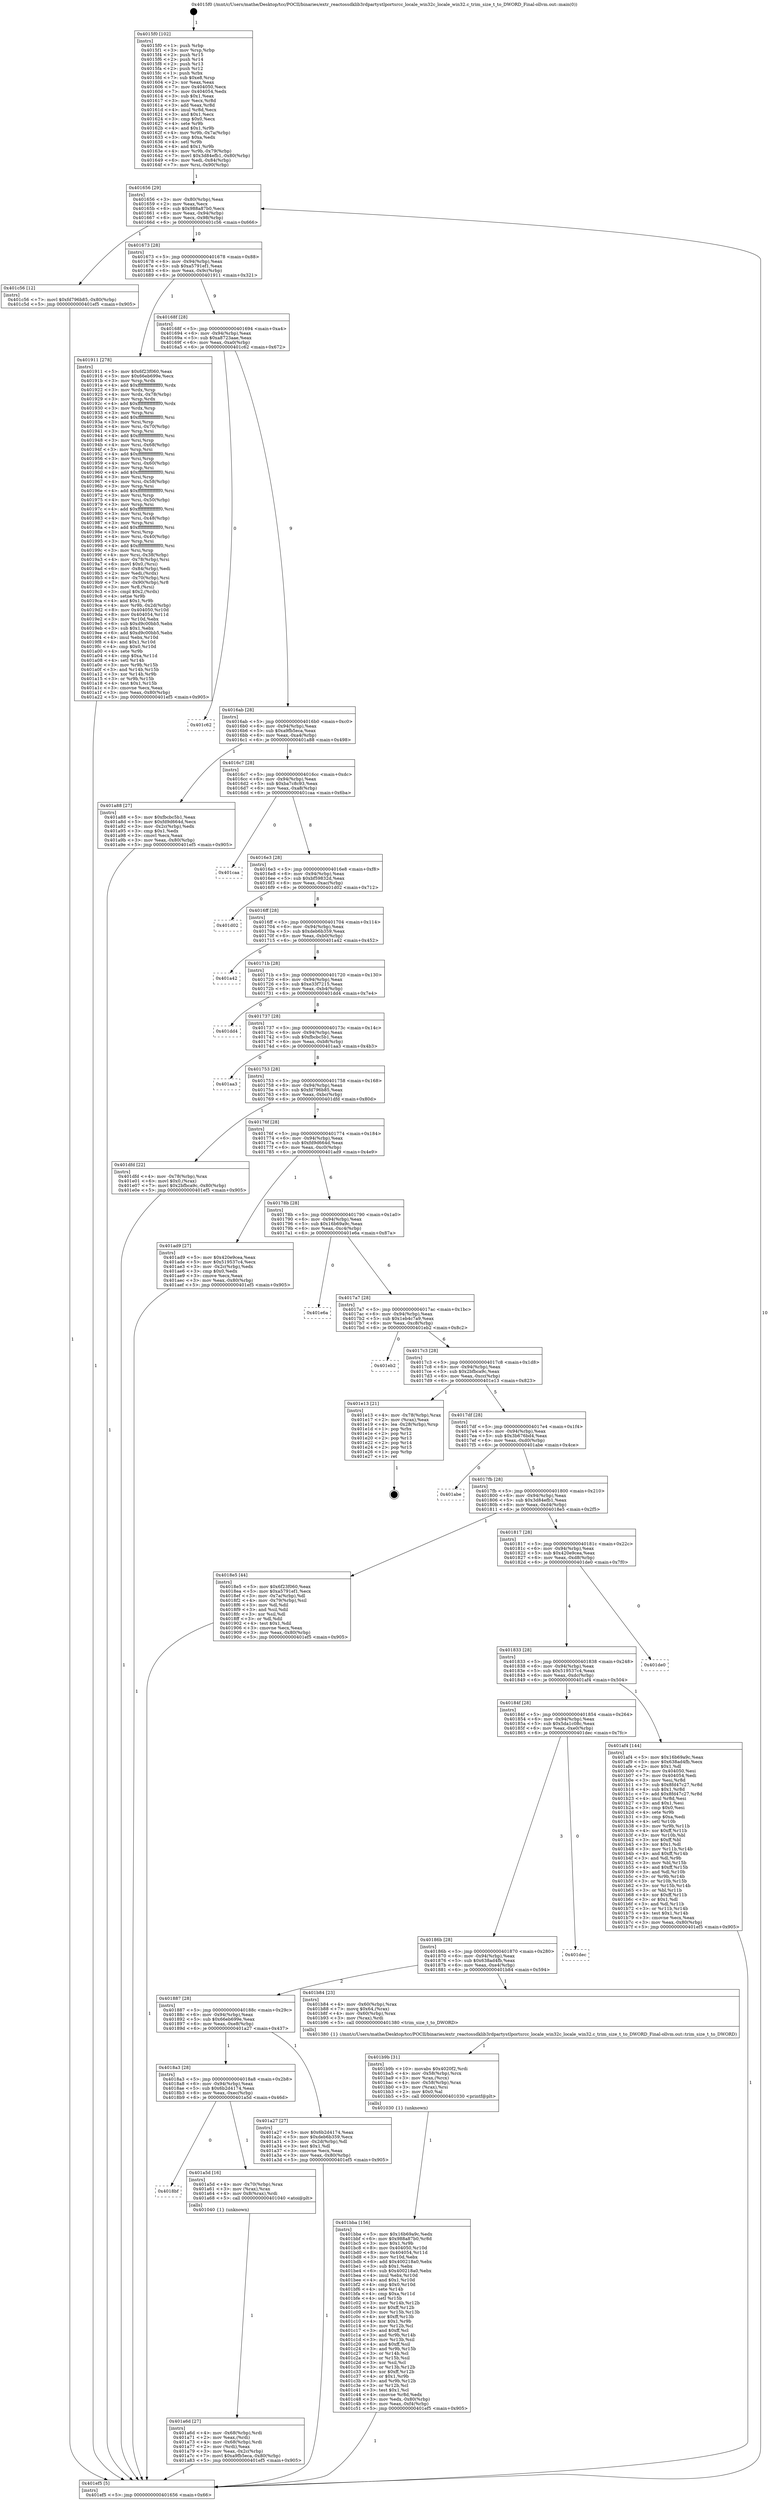 digraph "0x4015f0" {
  label = "0x4015f0 (/mnt/c/Users/mathe/Desktop/tcc/POCII/binaries/extr_reactossdklib3rdpartystlportsrcc_locale_win32c_locale_win32.c_trim_size_t_to_DWORD_Final-ollvm.out::main(0))"
  labelloc = "t"
  node[shape=record]

  Entry [label="",width=0.3,height=0.3,shape=circle,fillcolor=black,style=filled]
  "0x401656" [label="{
     0x401656 [29]\l
     | [instrs]\l
     &nbsp;&nbsp;0x401656 \<+3\>: mov -0x80(%rbp),%eax\l
     &nbsp;&nbsp;0x401659 \<+2\>: mov %eax,%ecx\l
     &nbsp;&nbsp;0x40165b \<+6\>: sub $0x988a87b0,%ecx\l
     &nbsp;&nbsp;0x401661 \<+6\>: mov %eax,-0x94(%rbp)\l
     &nbsp;&nbsp;0x401667 \<+6\>: mov %ecx,-0x98(%rbp)\l
     &nbsp;&nbsp;0x40166d \<+6\>: je 0000000000401c56 \<main+0x666\>\l
  }"]
  "0x401c56" [label="{
     0x401c56 [12]\l
     | [instrs]\l
     &nbsp;&nbsp;0x401c56 \<+7\>: movl $0xfd796b85,-0x80(%rbp)\l
     &nbsp;&nbsp;0x401c5d \<+5\>: jmp 0000000000401ef5 \<main+0x905\>\l
  }"]
  "0x401673" [label="{
     0x401673 [28]\l
     | [instrs]\l
     &nbsp;&nbsp;0x401673 \<+5\>: jmp 0000000000401678 \<main+0x88\>\l
     &nbsp;&nbsp;0x401678 \<+6\>: mov -0x94(%rbp),%eax\l
     &nbsp;&nbsp;0x40167e \<+5\>: sub $0xa5791ef1,%eax\l
     &nbsp;&nbsp;0x401683 \<+6\>: mov %eax,-0x9c(%rbp)\l
     &nbsp;&nbsp;0x401689 \<+6\>: je 0000000000401911 \<main+0x321\>\l
  }"]
  Exit [label="",width=0.3,height=0.3,shape=circle,fillcolor=black,style=filled,peripheries=2]
  "0x401911" [label="{
     0x401911 [278]\l
     | [instrs]\l
     &nbsp;&nbsp;0x401911 \<+5\>: mov $0x6f23f060,%eax\l
     &nbsp;&nbsp;0x401916 \<+5\>: mov $0x66eb699e,%ecx\l
     &nbsp;&nbsp;0x40191b \<+3\>: mov %rsp,%rdx\l
     &nbsp;&nbsp;0x40191e \<+4\>: add $0xfffffffffffffff0,%rdx\l
     &nbsp;&nbsp;0x401922 \<+3\>: mov %rdx,%rsp\l
     &nbsp;&nbsp;0x401925 \<+4\>: mov %rdx,-0x78(%rbp)\l
     &nbsp;&nbsp;0x401929 \<+3\>: mov %rsp,%rdx\l
     &nbsp;&nbsp;0x40192c \<+4\>: add $0xfffffffffffffff0,%rdx\l
     &nbsp;&nbsp;0x401930 \<+3\>: mov %rdx,%rsp\l
     &nbsp;&nbsp;0x401933 \<+3\>: mov %rsp,%rsi\l
     &nbsp;&nbsp;0x401936 \<+4\>: add $0xfffffffffffffff0,%rsi\l
     &nbsp;&nbsp;0x40193a \<+3\>: mov %rsi,%rsp\l
     &nbsp;&nbsp;0x40193d \<+4\>: mov %rsi,-0x70(%rbp)\l
     &nbsp;&nbsp;0x401941 \<+3\>: mov %rsp,%rsi\l
     &nbsp;&nbsp;0x401944 \<+4\>: add $0xfffffffffffffff0,%rsi\l
     &nbsp;&nbsp;0x401948 \<+3\>: mov %rsi,%rsp\l
     &nbsp;&nbsp;0x40194b \<+4\>: mov %rsi,-0x68(%rbp)\l
     &nbsp;&nbsp;0x40194f \<+3\>: mov %rsp,%rsi\l
     &nbsp;&nbsp;0x401952 \<+4\>: add $0xfffffffffffffff0,%rsi\l
     &nbsp;&nbsp;0x401956 \<+3\>: mov %rsi,%rsp\l
     &nbsp;&nbsp;0x401959 \<+4\>: mov %rsi,-0x60(%rbp)\l
     &nbsp;&nbsp;0x40195d \<+3\>: mov %rsp,%rsi\l
     &nbsp;&nbsp;0x401960 \<+4\>: add $0xfffffffffffffff0,%rsi\l
     &nbsp;&nbsp;0x401964 \<+3\>: mov %rsi,%rsp\l
     &nbsp;&nbsp;0x401967 \<+4\>: mov %rsi,-0x58(%rbp)\l
     &nbsp;&nbsp;0x40196b \<+3\>: mov %rsp,%rsi\l
     &nbsp;&nbsp;0x40196e \<+4\>: add $0xfffffffffffffff0,%rsi\l
     &nbsp;&nbsp;0x401972 \<+3\>: mov %rsi,%rsp\l
     &nbsp;&nbsp;0x401975 \<+4\>: mov %rsi,-0x50(%rbp)\l
     &nbsp;&nbsp;0x401979 \<+3\>: mov %rsp,%rsi\l
     &nbsp;&nbsp;0x40197c \<+4\>: add $0xfffffffffffffff0,%rsi\l
     &nbsp;&nbsp;0x401980 \<+3\>: mov %rsi,%rsp\l
     &nbsp;&nbsp;0x401983 \<+4\>: mov %rsi,-0x48(%rbp)\l
     &nbsp;&nbsp;0x401987 \<+3\>: mov %rsp,%rsi\l
     &nbsp;&nbsp;0x40198a \<+4\>: add $0xfffffffffffffff0,%rsi\l
     &nbsp;&nbsp;0x40198e \<+3\>: mov %rsi,%rsp\l
     &nbsp;&nbsp;0x401991 \<+4\>: mov %rsi,-0x40(%rbp)\l
     &nbsp;&nbsp;0x401995 \<+3\>: mov %rsp,%rsi\l
     &nbsp;&nbsp;0x401998 \<+4\>: add $0xfffffffffffffff0,%rsi\l
     &nbsp;&nbsp;0x40199c \<+3\>: mov %rsi,%rsp\l
     &nbsp;&nbsp;0x40199f \<+4\>: mov %rsi,-0x38(%rbp)\l
     &nbsp;&nbsp;0x4019a3 \<+4\>: mov -0x78(%rbp),%rsi\l
     &nbsp;&nbsp;0x4019a7 \<+6\>: movl $0x0,(%rsi)\l
     &nbsp;&nbsp;0x4019ad \<+6\>: mov -0x84(%rbp),%edi\l
     &nbsp;&nbsp;0x4019b3 \<+2\>: mov %edi,(%rdx)\l
     &nbsp;&nbsp;0x4019b5 \<+4\>: mov -0x70(%rbp),%rsi\l
     &nbsp;&nbsp;0x4019b9 \<+7\>: mov -0x90(%rbp),%r8\l
     &nbsp;&nbsp;0x4019c0 \<+3\>: mov %r8,(%rsi)\l
     &nbsp;&nbsp;0x4019c3 \<+3\>: cmpl $0x2,(%rdx)\l
     &nbsp;&nbsp;0x4019c6 \<+4\>: setne %r9b\l
     &nbsp;&nbsp;0x4019ca \<+4\>: and $0x1,%r9b\l
     &nbsp;&nbsp;0x4019ce \<+4\>: mov %r9b,-0x2d(%rbp)\l
     &nbsp;&nbsp;0x4019d2 \<+8\>: mov 0x404050,%r10d\l
     &nbsp;&nbsp;0x4019da \<+8\>: mov 0x404054,%r11d\l
     &nbsp;&nbsp;0x4019e2 \<+3\>: mov %r10d,%ebx\l
     &nbsp;&nbsp;0x4019e5 \<+6\>: sub $0xd9c00bb5,%ebx\l
     &nbsp;&nbsp;0x4019eb \<+3\>: sub $0x1,%ebx\l
     &nbsp;&nbsp;0x4019ee \<+6\>: add $0xd9c00bb5,%ebx\l
     &nbsp;&nbsp;0x4019f4 \<+4\>: imul %ebx,%r10d\l
     &nbsp;&nbsp;0x4019f8 \<+4\>: and $0x1,%r10d\l
     &nbsp;&nbsp;0x4019fc \<+4\>: cmp $0x0,%r10d\l
     &nbsp;&nbsp;0x401a00 \<+4\>: sete %r9b\l
     &nbsp;&nbsp;0x401a04 \<+4\>: cmp $0xa,%r11d\l
     &nbsp;&nbsp;0x401a08 \<+4\>: setl %r14b\l
     &nbsp;&nbsp;0x401a0c \<+3\>: mov %r9b,%r15b\l
     &nbsp;&nbsp;0x401a0f \<+3\>: and %r14b,%r15b\l
     &nbsp;&nbsp;0x401a12 \<+3\>: xor %r14b,%r9b\l
     &nbsp;&nbsp;0x401a15 \<+3\>: or %r9b,%r15b\l
     &nbsp;&nbsp;0x401a18 \<+4\>: test $0x1,%r15b\l
     &nbsp;&nbsp;0x401a1c \<+3\>: cmovne %ecx,%eax\l
     &nbsp;&nbsp;0x401a1f \<+3\>: mov %eax,-0x80(%rbp)\l
     &nbsp;&nbsp;0x401a22 \<+5\>: jmp 0000000000401ef5 \<main+0x905\>\l
  }"]
  "0x40168f" [label="{
     0x40168f [28]\l
     | [instrs]\l
     &nbsp;&nbsp;0x40168f \<+5\>: jmp 0000000000401694 \<main+0xa4\>\l
     &nbsp;&nbsp;0x401694 \<+6\>: mov -0x94(%rbp),%eax\l
     &nbsp;&nbsp;0x40169a \<+5\>: sub $0xa8723aae,%eax\l
     &nbsp;&nbsp;0x40169f \<+6\>: mov %eax,-0xa0(%rbp)\l
     &nbsp;&nbsp;0x4016a5 \<+6\>: je 0000000000401c62 \<main+0x672\>\l
  }"]
  "0x401bba" [label="{
     0x401bba [156]\l
     | [instrs]\l
     &nbsp;&nbsp;0x401bba \<+5\>: mov $0x16b69a9c,%edx\l
     &nbsp;&nbsp;0x401bbf \<+6\>: mov $0x988a87b0,%r8d\l
     &nbsp;&nbsp;0x401bc5 \<+3\>: mov $0x1,%r9b\l
     &nbsp;&nbsp;0x401bc8 \<+8\>: mov 0x404050,%r10d\l
     &nbsp;&nbsp;0x401bd0 \<+8\>: mov 0x404054,%r11d\l
     &nbsp;&nbsp;0x401bd8 \<+3\>: mov %r10d,%ebx\l
     &nbsp;&nbsp;0x401bdb \<+6\>: add $0x400218a0,%ebx\l
     &nbsp;&nbsp;0x401be1 \<+3\>: sub $0x1,%ebx\l
     &nbsp;&nbsp;0x401be4 \<+6\>: sub $0x400218a0,%ebx\l
     &nbsp;&nbsp;0x401bea \<+4\>: imul %ebx,%r10d\l
     &nbsp;&nbsp;0x401bee \<+4\>: and $0x1,%r10d\l
     &nbsp;&nbsp;0x401bf2 \<+4\>: cmp $0x0,%r10d\l
     &nbsp;&nbsp;0x401bf6 \<+4\>: sete %r14b\l
     &nbsp;&nbsp;0x401bfa \<+4\>: cmp $0xa,%r11d\l
     &nbsp;&nbsp;0x401bfe \<+4\>: setl %r15b\l
     &nbsp;&nbsp;0x401c02 \<+3\>: mov %r14b,%r12b\l
     &nbsp;&nbsp;0x401c05 \<+4\>: xor $0xff,%r12b\l
     &nbsp;&nbsp;0x401c09 \<+3\>: mov %r15b,%r13b\l
     &nbsp;&nbsp;0x401c0c \<+4\>: xor $0xff,%r13b\l
     &nbsp;&nbsp;0x401c10 \<+4\>: xor $0x1,%r9b\l
     &nbsp;&nbsp;0x401c14 \<+3\>: mov %r12b,%cl\l
     &nbsp;&nbsp;0x401c17 \<+3\>: and $0xff,%cl\l
     &nbsp;&nbsp;0x401c1a \<+3\>: and %r9b,%r14b\l
     &nbsp;&nbsp;0x401c1d \<+3\>: mov %r13b,%sil\l
     &nbsp;&nbsp;0x401c20 \<+4\>: and $0xff,%sil\l
     &nbsp;&nbsp;0x401c24 \<+3\>: and %r9b,%r15b\l
     &nbsp;&nbsp;0x401c27 \<+3\>: or %r14b,%cl\l
     &nbsp;&nbsp;0x401c2a \<+3\>: or %r15b,%sil\l
     &nbsp;&nbsp;0x401c2d \<+3\>: xor %sil,%cl\l
     &nbsp;&nbsp;0x401c30 \<+3\>: or %r13b,%r12b\l
     &nbsp;&nbsp;0x401c33 \<+4\>: xor $0xff,%r12b\l
     &nbsp;&nbsp;0x401c37 \<+4\>: or $0x1,%r9b\l
     &nbsp;&nbsp;0x401c3b \<+3\>: and %r9b,%r12b\l
     &nbsp;&nbsp;0x401c3e \<+3\>: or %r12b,%cl\l
     &nbsp;&nbsp;0x401c41 \<+3\>: test $0x1,%cl\l
     &nbsp;&nbsp;0x401c44 \<+4\>: cmovne %r8d,%edx\l
     &nbsp;&nbsp;0x401c48 \<+3\>: mov %edx,-0x80(%rbp)\l
     &nbsp;&nbsp;0x401c4b \<+6\>: mov %eax,-0xf4(%rbp)\l
     &nbsp;&nbsp;0x401c51 \<+5\>: jmp 0000000000401ef5 \<main+0x905\>\l
  }"]
  "0x401c62" [label="{
     0x401c62\l
  }", style=dashed]
  "0x4016ab" [label="{
     0x4016ab [28]\l
     | [instrs]\l
     &nbsp;&nbsp;0x4016ab \<+5\>: jmp 00000000004016b0 \<main+0xc0\>\l
     &nbsp;&nbsp;0x4016b0 \<+6\>: mov -0x94(%rbp),%eax\l
     &nbsp;&nbsp;0x4016b6 \<+5\>: sub $0xa9fb5eca,%eax\l
     &nbsp;&nbsp;0x4016bb \<+6\>: mov %eax,-0xa4(%rbp)\l
     &nbsp;&nbsp;0x4016c1 \<+6\>: je 0000000000401a88 \<main+0x498\>\l
  }"]
  "0x401b9b" [label="{
     0x401b9b [31]\l
     | [instrs]\l
     &nbsp;&nbsp;0x401b9b \<+10\>: movabs $0x4020f2,%rdi\l
     &nbsp;&nbsp;0x401ba5 \<+4\>: mov -0x58(%rbp),%rcx\l
     &nbsp;&nbsp;0x401ba9 \<+3\>: mov %rax,(%rcx)\l
     &nbsp;&nbsp;0x401bac \<+4\>: mov -0x58(%rbp),%rax\l
     &nbsp;&nbsp;0x401bb0 \<+3\>: mov (%rax),%rsi\l
     &nbsp;&nbsp;0x401bb3 \<+2\>: mov $0x0,%al\l
     &nbsp;&nbsp;0x401bb5 \<+5\>: call 0000000000401030 \<printf@plt\>\l
     | [calls]\l
     &nbsp;&nbsp;0x401030 \{1\} (unknown)\l
  }"]
  "0x401a88" [label="{
     0x401a88 [27]\l
     | [instrs]\l
     &nbsp;&nbsp;0x401a88 \<+5\>: mov $0xfbcbc5b1,%eax\l
     &nbsp;&nbsp;0x401a8d \<+5\>: mov $0xfd9d664d,%ecx\l
     &nbsp;&nbsp;0x401a92 \<+3\>: mov -0x2c(%rbp),%edx\l
     &nbsp;&nbsp;0x401a95 \<+3\>: cmp $0x1,%edx\l
     &nbsp;&nbsp;0x401a98 \<+3\>: cmovl %ecx,%eax\l
     &nbsp;&nbsp;0x401a9b \<+3\>: mov %eax,-0x80(%rbp)\l
     &nbsp;&nbsp;0x401a9e \<+5\>: jmp 0000000000401ef5 \<main+0x905\>\l
  }"]
  "0x4016c7" [label="{
     0x4016c7 [28]\l
     | [instrs]\l
     &nbsp;&nbsp;0x4016c7 \<+5\>: jmp 00000000004016cc \<main+0xdc\>\l
     &nbsp;&nbsp;0x4016cc \<+6\>: mov -0x94(%rbp),%eax\l
     &nbsp;&nbsp;0x4016d2 \<+5\>: sub $0xba7c8c93,%eax\l
     &nbsp;&nbsp;0x4016d7 \<+6\>: mov %eax,-0xa8(%rbp)\l
     &nbsp;&nbsp;0x4016dd \<+6\>: je 0000000000401caa \<main+0x6ba\>\l
  }"]
  "0x401a6d" [label="{
     0x401a6d [27]\l
     | [instrs]\l
     &nbsp;&nbsp;0x401a6d \<+4\>: mov -0x68(%rbp),%rdi\l
     &nbsp;&nbsp;0x401a71 \<+2\>: mov %eax,(%rdi)\l
     &nbsp;&nbsp;0x401a73 \<+4\>: mov -0x68(%rbp),%rdi\l
     &nbsp;&nbsp;0x401a77 \<+2\>: mov (%rdi),%eax\l
     &nbsp;&nbsp;0x401a79 \<+3\>: mov %eax,-0x2c(%rbp)\l
     &nbsp;&nbsp;0x401a7c \<+7\>: movl $0xa9fb5eca,-0x80(%rbp)\l
     &nbsp;&nbsp;0x401a83 \<+5\>: jmp 0000000000401ef5 \<main+0x905\>\l
  }"]
  "0x401caa" [label="{
     0x401caa\l
  }", style=dashed]
  "0x4016e3" [label="{
     0x4016e3 [28]\l
     | [instrs]\l
     &nbsp;&nbsp;0x4016e3 \<+5\>: jmp 00000000004016e8 \<main+0xf8\>\l
     &nbsp;&nbsp;0x4016e8 \<+6\>: mov -0x94(%rbp),%eax\l
     &nbsp;&nbsp;0x4016ee \<+5\>: sub $0xbf59832d,%eax\l
     &nbsp;&nbsp;0x4016f3 \<+6\>: mov %eax,-0xac(%rbp)\l
     &nbsp;&nbsp;0x4016f9 \<+6\>: je 0000000000401d02 \<main+0x712\>\l
  }"]
  "0x4018bf" [label="{
     0x4018bf\l
  }", style=dashed]
  "0x401d02" [label="{
     0x401d02\l
  }", style=dashed]
  "0x4016ff" [label="{
     0x4016ff [28]\l
     | [instrs]\l
     &nbsp;&nbsp;0x4016ff \<+5\>: jmp 0000000000401704 \<main+0x114\>\l
     &nbsp;&nbsp;0x401704 \<+6\>: mov -0x94(%rbp),%eax\l
     &nbsp;&nbsp;0x40170a \<+5\>: sub $0xdeb6b359,%eax\l
     &nbsp;&nbsp;0x40170f \<+6\>: mov %eax,-0xb0(%rbp)\l
     &nbsp;&nbsp;0x401715 \<+6\>: je 0000000000401a42 \<main+0x452\>\l
  }"]
  "0x401a5d" [label="{
     0x401a5d [16]\l
     | [instrs]\l
     &nbsp;&nbsp;0x401a5d \<+4\>: mov -0x70(%rbp),%rax\l
     &nbsp;&nbsp;0x401a61 \<+3\>: mov (%rax),%rax\l
     &nbsp;&nbsp;0x401a64 \<+4\>: mov 0x8(%rax),%rdi\l
     &nbsp;&nbsp;0x401a68 \<+5\>: call 0000000000401040 \<atoi@plt\>\l
     | [calls]\l
     &nbsp;&nbsp;0x401040 \{1\} (unknown)\l
  }"]
  "0x401a42" [label="{
     0x401a42\l
  }", style=dashed]
  "0x40171b" [label="{
     0x40171b [28]\l
     | [instrs]\l
     &nbsp;&nbsp;0x40171b \<+5\>: jmp 0000000000401720 \<main+0x130\>\l
     &nbsp;&nbsp;0x401720 \<+6\>: mov -0x94(%rbp),%eax\l
     &nbsp;&nbsp;0x401726 \<+5\>: sub $0xe33f7215,%eax\l
     &nbsp;&nbsp;0x40172b \<+6\>: mov %eax,-0xb4(%rbp)\l
     &nbsp;&nbsp;0x401731 \<+6\>: je 0000000000401dd4 \<main+0x7e4\>\l
  }"]
  "0x4018a3" [label="{
     0x4018a3 [28]\l
     | [instrs]\l
     &nbsp;&nbsp;0x4018a3 \<+5\>: jmp 00000000004018a8 \<main+0x2b8\>\l
     &nbsp;&nbsp;0x4018a8 \<+6\>: mov -0x94(%rbp),%eax\l
     &nbsp;&nbsp;0x4018ae \<+5\>: sub $0x6b2d4174,%eax\l
     &nbsp;&nbsp;0x4018b3 \<+6\>: mov %eax,-0xec(%rbp)\l
     &nbsp;&nbsp;0x4018b9 \<+6\>: je 0000000000401a5d \<main+0x46d\>\l
  }"]
  "0x401dd4" [label="{
     0x401dd4\l
  }", style=dashed]
  "0x401737" [label="{
     0x401737 [28]\l
     | [instrs]\l
     &nbsp;&nbsp;0x401737 \<+5\>: jmp 000000000040173c \<main+0x14c\>\l
     &nbsp;&nbsp;0x40173c \<+6\>: mov -0x94(%rbp),%eax\l
     &nbsp;&nbsp;0x401742 \<+5\>: sub $0xfbcbc5b1,%eax\l
     &nbsp;&nbsp;0x401747 \<+6\>: mov %eax,-0xb8(%rbp)\l
     &nbsp;&nbsp;0x40174d \<+6\>: je 0000000000401aa3 \<main+0x4b3\>\l
  }"]
  "0x401a27" [label="{
     0x401a27 [27]\l
     | [instrs]\l
     &nbsp;&nbsp;0x401a27 \<+5\>: mov $0x6b2d4174,%eax\l
     &nbsp;&nbsp;0x401a2c \<+5\>: mov $0xdeb6b359,%ecx\l
     &nbsp;&nbsp;0x401a31 \<+3\>: mov -0x2d(%rbp),%dl\l
     &nbsp;&nbsp;0x401a34 \<+3\>: test $0x1,%dl\l
     &nbsp;&nbsp;0x401a37 \<+3\>: cmovne %ecx,%eax\l
     &nbsp;&nbsp;0x401a3a \<+3\>: mov %eax,-0x80(%rbp)\l
     &nbsp;&nbsp;0x401a3d \<+5\>: jmp 0000000000401ef5 \<main+0x905\>\l
  }"]
  "0x401aa3" [label="{
     0x401aa3\l
  }", style=dashed]
  "0x401753" [label="{
     0x401753 [28]\l
     | [instrs]\l
     &nbsp;&nbsp;0x401753 \<+5\>: jmp 0000000000401758 \<main+0x168\>\l
     &nbsp;&nbsp;0x401758 \<+6\>: mov -0x94(%rbp),%eax\l
     &nbsp;&nbsp;0x40175e \<+5\>: sub $0xfd796b85,%eax\l
     &nbsp;&nbsp;0x401763 \<+6\>: mov %eax,-0xbc(%rbp)\l
     &nbsp;&nbsp;0x401769 \<+6\>: je 0000000000401dfd \<main+0x80d\>\l
  }"]
  "0x401887" [label="{
     0x401887 [28]\l
     | [instrs]\l
     &nbsp;&nbsp;0x401887 \<+5\>: jmp 000000000040188c \<main+0x29c\>\l
     &nbsp;&nbsp;0x40188c \<+6\>: mov -0x94(%rbp),%eax\l
     &nbsp;&nbsp;0x401892 \<+5\>: sub $0x66eb699e,%eax\l
     &nbsp;&nbsp;0x401897 \<+6\>: mov %eax,-0xe8(%rbp)\l
     &nbsp;&nbsp;0x40189d \<+6\>: je 0000000000401a27 \<main+0x437\>\l
  }"]
  "0x401dfd" [label="{
     0x401dfd [22]\l
     | [instrs]\l
     &nbsp;&nbsp;0x401dfd \<+4\>: mov -0x78(%rbp),%rax\l
     &nbsp;&nbsp;0x401e01 \<+6\>: movl $0x0,(%rax)\l
     &nbsp;&nbsp;0x401e07 \<+7\>: movl $0x2bfbca9c,-0x80(%rbp)\l
     &nbsp;&nbsp;0x401e0e \<+5\>: jmp 0000000000401ef5 \<main+0x905\>\l
  }"]
  "0x40176f" [label="{
     0x40176f [28]\l
     | [instrs]\l
     &nbsp;&nbsp;0x40176f \<+5\>: jmp 0000000000401774 \<main+0x184\>\l
     &nbsp;&nbsp;0x401774 \<+6\>: mov -0x94(%rbp),%eax\l
     &nbsp;&nbsp;0x40177a \<+5\>: sub $0xfd9d664d,%eax\l
     &nbsp;&nbsp;0x40177f \<+6\>: mov %eax,-0xc0(%rbp)\l
     &nbsp;&nbsp;0x401785 \<+6\>: je 0000000000401ad9 \<main+0x4e9\>\l
  }"]
  "0x401b84" [label="{
     0x401b84 [23]\l
     | [instrs]\l
     &nbsp;&nbsp;0x401b84 \<+4\>: mov -0x60(%rbp),%rax\l
     &nbsp;&nbsp;0x401b88 \<+7\>: movq $0x64,(%rax)\l
     &nbsp;&nbsp;0x401b8f \<+4\>: mov -0x60(%rbp),%rax\l
     &nbsp;&nbsp;0x401b93 \<+3\>: mov (%rax),%rdi\l
     &nbsp;&nbsp;0x401b96 \<+5\>: call 0000000000401380 \<trim_size_t_to_DWORD\>\l
     | [calls]\l
     &nbsp;&nbsp;0x401380 \{1\} (/mnt/c/Users/mathe/Desktop/tcc/POCII/binaries/extr_reactossdklib3rdpartystlportsrcc_locale_win32c_locale_win32.c_trim_size_t_to_DWORD_Final-ollvm.out::trim_size_t_to_DWORD)\l
  }"]
  "0x401ad9" [label="{
     0x401ad9 [27]\l
     | [instrs]\l
     &nbsp;&nbsp;0x401ad9 \<+5\>: mov $0x420e9cea,%eax\l
     &nbsp;&nbsp;0x401ade \<+5\>: mov $0x519537c4,%ecx\l
     &nbsp;&nbsp;0x401ae3 \<+3\>: mov -0x2c(%rbp),%edx\l
     &nbsp;&nbsp;0x401ae6 \<+3\>: cmp $0x0,%edx\l
     &nbsp;&nbsp;0x401ae9 \<+3\>: cmove %ecx,%eax\l
     &nbsp;&nbsp;0x401aec \<+3\>: mov %eax,-0x80(%rbp)\l
     &nbsp;&nbsp;0x401aef \<+5\>: jmp 0000000000401ef5 \<main+0x905\>\l
  }"]
  "0x40178b" [label="{
     0x40178b [28]\l
     | [instrs]\l
     &nbsp;&nbsp;0x40178b \<+5\>: jmp 0000000000401790 \<main+0x1a0\>\l
     &nbsp;&nbsp;0x401790 \<+6\>: mov -0x94(%rbp),%eax\l
     &nbsp;&nbsp;0x401796 \<+5\>: sub $0x16b69a9c,%eax\l
     &nbsp;&nbsp;0x40179b \<+6\>: mov %eax,-0xc4(%rbp)\l
     &nbsp;&nbsp;0x4017a1 \<+6\>: je 0000000000401e6a \<main+0x87a\>\l
  }"]
  "0x40186b" [label="{
     0x40186b [28]\l
     | [instrs]\l
     &nbsp;&nbsp;0x40186b \<+5\>: jmp 0000000000401870 \<main+0x280\>\l
     &nbsp;&nbsp;0x401870 \<+6\>: mov -0x94(%rbp),%eax\l
     &nbsp;&nbsp;0x401876 \<+5\>: sub $0x638ad4fb,%eax\l
     &nbsp;&nbsp;0x40187b \<+6\>: mov %eax,-0xe4(%rbp)\l
     &nbsp;&nbsp;0x401881 \<+6\>: je 0000000000401b84 \<main+0x594\>\l
  }"]
  "0x401e6a" [label="{
     0x401e6a\l
  }", style=dashed]
  "0x4017a7" [label="{
     0x4017a7 [28]\l
     | [instrs]\l
     &nbsp;&nbsp;0x4017a7 \<+5\>: jmp 00000000004017ac \<main+0x1bc\>\l
     &nbsp;&nbsp;0x4017ac \<+6\>: mov -0x94(%rbp),%eax\l
     &nbsp;&nbsp;0x4017b2 \<+5\>: sub $0x1eb4c7a9,%eax\l
     &nbsp;&nbsp;0x4017b7 \<+6\>: mov %eax,-0xc8(%rbp)\l
     &nbsp;&nbsp;0x4017bd \<+6\>: je 0000000000401eb2 \<main+0x8c2\>\l
  }"]
  "0x401dec" [label="{
     0x401dec\l
  }", style=dashed]
  "0x401eb2" [label="{
     0x401eb2\l
  }", style=dashed]
  "0x4017c3" [label="{
     0x4017c3 [28]\l
     | [instrs]\l
     &nbsp;&nbsp;0x4017c3 \<+5\>: jmp 00000000004017c8 \<main+0x1d8\>\l
     &nbsp;&nbsp;0x4017c8 \<+6\>: mov -0x94(%rbp),%eax\l
     &nbsp;&nbsp;0x4017ce \<+5\>: sub $0x2bfbca9c,%eax\l
     &nbsp;&nbsp;0x4017d3 \<+6\>: mov %eax,-0xcc(%rbp)\l
     &nbsp;&nbsp;0x4017d9 \<+6\>: je 0000000000401e13 \<main+0x823\>\l
  }"]
  "0x40184f" [label="{
     0x40184f [28]\l
     | [instrs]\l
     &nbsp;&nbsp;0x40184f \<+5\>: jmp 0000000000401854 \<main+0x264\>\l
     &nbsp;&nbsp;0x401854 \<+6\>: mov -0x94(%rbp),%eax\l
     &nbsp;&nbsp;0x40185a \<+5\>: sub $0x5da1c08c,%eax\l
     &nbsp;&nbsp;0x40185f \<+6\>: mov %eax,-0xe0(%rbp)\l
     &nbsp;&nbsp;0x401865 \<+6\>: je 0000000000401dec \<main+0x7fc\>\l
  }"]
  "0x401e13" [label="{
     0x401e13 [21]\l
     | [instrs]\l
     &nbsp;&nbsp;0x401e13 \<+4\>: mov -0x78(%rbp),%rax\l
     &nbsp;&nbsp;0x401e17 \<+2\>: mov (%rax),%eax\l
     &nbsp;&nbsp;0x401e19 \<+4\>: lea -0x28(%rbp),%rsp\l
     &nbsp;&nbsp;0x401e1d \<+1\>: pop %rbx\l
     &nbsp;&nbsp;0x401e1e \<+2\>: pop %r12\l
     &nbsp;&nbsp;0x401e20 \<+2\>: pop %r13\l
     &nbsp;&nbsp;0x401e22 \<+2\>: pop %r14\l
     &nbsp;&nbsp;0x401e24 \<+2\>: pop %r15\l
     &nbsp;&nbsp;0x401e26 \<+1\>: pop %rbp\l
     &nbsp;&nbsp;0x401e27 \<+1\>: ret\l
  }"]
  "0x4017df" [label="{
     0x4017df [28]\l
     | [instrs]\l
     &nbsp;&nbsp;0x4017df \<+5\>: jmp 00000000004017e4 \<main+0x1f4\>\l
     &nbsp;&nbsp;0x4017e4 \<+6\>: mov -0x94(%rbp),%eax\l
     &nbsp;&nbsp;0x4017ea \<+5\>: sub $0x3b676bd4,%eax\l
     &nbsp;&nbsp;0x4017ef \<+6\>: mov %eax,-0xd0(%rbp)\l
     &nbsp;&nbsp;0x4017f5 \<+6\>: je 0000000000401abe \<main+0x4ce\>\l
  }"]
  "0x401af4" [label="{
     0x401af4 [144]\l
     | [instrs]\l
     &nbsp;&nbsp;0x401af4 \<+5\>: mov $0x16b69a9c,%eax\l
     &nbsp;&nbsp;0x401af9 \<+5\>: mov $0x638ad4fb,%ecx\l
     &nbsp;&nbsp;0x401afe \<+2\>: mov $0x1,%dl\l
     &nbsp;&nbsp;0x401b00 \<+7\>: mov 0x404050,%esi\l
     &nbsp;&nbsp;0x401b07 \<+7\>: mov 0x404054,%edi\l
     &nbsp;&nbsp;0x401b0e \<+3\>: mov %esi,%r8d\l
     &nbsp;&nbsp;0x401b11 \<+7\>: sub $0x8fd47c27,%r8d\l
     &nbsp;&nbsp;0x401b18 \<+4\>: sub $0x1,%r8d\l
     &nbsp;&nbsp;0x401b1c \<+7\>: add $0x8fd47c27,%r8d\l
     &nbsp;&nbsp;0x401b23 \<+4\>: imul %r8d,%esi\l
     &nbsp;&nbsp;0x401b27 \<+3\>: and $0x1,%esi\l
     &nbsp;&nbsp;0x401b2a \<+3\>: cmp $0x0,%esi\l
     &nbsp;&nbsp;0x401b2d \<+4\>: sete %r9b\l
     &nbsp;&nbsp;0x401b31 \<+3\>: cmp $0xa,%edi\l
     &nbsp;&nbsp;0x401b34 \<+4\>: setl %r10b\l
     &nbsp;&nbsp;0x401b38 \<+3\>: mov %r9b,%r11b\l
     &nbsp;&nbsp;0x401b3b \<+4\>: xor $0xff,%r11b\l
     &nbsp;&nbsp;0x401b3f \<+3\>: mov %r10b,%bl\l
     &nbsp;&nbsp;0x401b42 \<+3\>: xor $0xff,%bl\l
     &nbsp;&nbsp;0x401b45 \<+3\>: xor $0x1,%dl\l
     &nbsp;&nbsp;0x401b48 \<+3\>: mov %r11b,%r14b\l
     &nbsp;&nbsp;0x401b4b \<+4\>: and $0xff,%r14b\l
     &nbsp;&nbsp;0x401b4f \<+3\>: and %dl,%r9b\l
     &nbsp;&nbsp;0x401b52 \<+3\>: mov %bl,%r15b\l
     &nbsp;&nbsp;0x401b55 \<+4\>: and $0xff,%r15b\l
     &nbsp;&nbsp;0x401b59 \<+3\>: and %dl,%r10b\l
     &nbsp;&nbsp;0x401b5c \<+3\>: or %r9b,%r14b\l
     &nbsp;&nbsp;0x401b5f \<+3\>: or %r10b,%r15b\l
     &nbsp;&nbsp;0x401b62 \<+3\>: xor %r15b,%r14b\l
     &nbsp;&nbsp;0x401b65 \<+3\>: or %bl,%r11b\l
     &nbsp;&nbsp;0x401b68 \<+4\>: xor $0xff,%r11b\l
     &nbsp;&nbsp;0x401b6c \<+3\>: or $0x1,%dl\l
     &nbsp;&nbsp;0x401b6f \<+3\>: and %dl,%r11b\l
     &nbsp;&nbsp;0x401b72 \<+3\>: or %r11b,%r14b\l
     &nbsp;&nbsp;0x401b75 \<+4\>: test $0x1,%r14b\l
     &nbsp;&nbsp;0x401b79 \<+3\>: cmovne %ecx,%eax\l
     &nbsp;&nbsp;0x401b7c \<+3\>: mov %eax,-0x80(%rbp)\l
     &nbsp;&nbsp;0x401b7f \<+5\>: jmp 0000000000401ef5 \<main+0x905\>\l
  }"]
  "0x401abe" [label="{
     0x401abe\l
  }", style=dashed]
  "0x4017fb" [label="{
     0x4017fb [28]\l
     | [instrs]\l
     &nbsp;&nbsp;0x4017fb \<+5\>: jmp 0000000000401800 \<main+0x210\>\l
     &nbsp;&nbsp;0x401800 \<+6\>: mov -0x94(%rbp),%eax\l
     &nbsp;&nbsp;0x401806 \<+5\>: sub $0x3d84efb1,%eax\l
     &nbsp;&nbsp;0x40180b \<+6\>: mov %eax,-0xd4(%rbp)\l
     &nbsp;&nbsp;0x401811 \<+6\>: je 00000000004018e5 \<main+0x2f5\>\l
  }"]
  "0x401833" [label="{
     0x401833 [28]\l
     | [instrs]\l
     &nbsp;&nbsp;0x401833 \<+5\>: jmp 0000000000401838 \<main+0x248\>\l
     &nbsp;&nbsp;0x401838 \<+6\>: mov -0x94(%rbp),%eax\l
     &nbsp;&nbsp;0x40183e \<+5\>: sub $0x519537c4,%eax\l
     &nbsp;&nbsp;0x401843 \<+6\>: mov %eax,-0xdc(%rbp)\l
     &nbsp;&nbsp;0x401849 \<+6\>: je 0000000000401af4 \<main+0x504\>\l
  }"]
  "0x4018e5" [label="{
     0x4018e5 [44]\l
     | [instrs]\l
     &nbsp;&nbsp;0x4018e5 \<+5\>: mov $0x6f23f060,%eax\l
     &nbsp;&nbsp;0x4018ea \<+5\>: mov $0xa5791ef1,%ecx\l
     &nbsp;&nbsp;0x4018ef \<+3\>: mov -0x7a(%rbp),%dl\l
     &nbsp;&nbsp;0x4018f2 \<+4\>: mov -0x79(%rbp),%sil\l
     &nbsp;&nbsp;0x4018f6 \<+3\>: mov %dl,%dil\l
     &nbsp;&nbsp;0x4018f9 \<+3\>: and %sil,%dil\l
     &nbsp;&nbsp;0x4018fc \<+3\>: xor %sil,%dl\l
     &nbsp;&nbsp;0x4018ff \<+3\>: or %dl,%dil\l
     &nbsp;&nbsp;0x401902 \<+4\>: test $0x1,%dil\l
     &nbsp;&nbsp;0x401906 \<+3\>: cmovne %ecx,%eax\l
     &nbsp;&nbsp;0x401909 \<+3\>: mov %eax,-0x80(%rbp)\l
     &nbsp;&nbsp;0x40190c \<+5\>: jmp 0000000000401ef5 \<main+0x905\>\l
  }"]
  "0x401817" [label="{
     0x401817 [28]\l
     | [instrs]\l
     &nbsp;&nbsp;0x401817 \<+5\>: jmp 000000000040181c \<main+0x22c\>\l
     &nbsp;&nbsp;0x40181c \<+6\>: mov -0x94(%rbp),%eax\l
     &nbsp;&nbsp;0x401822 \<+5\>: sub $0x420e9cea,%eax\l
     &nbsp;&nbsp;0x401827 \<+6\>: mov %eax,-0xd8(%rbp)\l
     &nbsp;&nbsp;0x40182d \<+6\>: je 0000000000401de0 \<main+0x7f0\>\l
  }"]
  "0x401ef5" [label="{
     0x401ef5 [5]\l
     | [instrs]\l
     &nbsp;&nbsp;0x401ef5 \<+5\>: jmp 0000000000401656 \<main+0x66\>\l
  }"]
  "0x4015f0" [label="{
     0x4015f0 [102]\l
     | [instrs]\l
     &nbsp;&nbsp;0x4015f0 \<+1\>: push %rbp\l
     &nbsp;&nbsp;0x4015f1 \<+3\>: mov %rsp,%rbp\l
     &nbsp;&nbsp;0x4015f4 \<+2\>: push %r15\l
     &nbsp;&nbsp;0x4015f6 \<+2\>: push %r14\l
     &nbsp;&nbsp;0x4015f8 \<+2\>: push %r13\l
     &nbsp;&nbsp;0x4015fa \<+2\>: push %r12\l
     &nbsp;&nbsp;0x4015fc \<+1\>: push %rbx\l
     &nbsp;&nbsp;0x4015fd \<+7\>: sub $0xe8,%rsp\l
     &nbsp;&nbsp;0x401604 \<+2\>: xor %eax,%eax\l
     &nbsp;&nbsp;0x401606 \<+7\>: mov 0x404050,%ecx\l
     &nbsp;&nbsp;0x40160d \<+7\>: mov 0x404054,%edx\l
     &nbsp;&nbsp;0x401614 \<+3\>: sub $0x1,%eax\l
     &nbsp;&nbsp;0x401617 \<+3\>: mov %ecx,%r8d\l
     &nbsp;&nbsp;0x40161a \<+3\>: add %eax,%r8d\l
     &nbsp;&nbsp;0x40161d \<+4\>: imul %r8d,%ecx\l
     &nbsp;&nbsp;0x401621 \<+3\>: and $0x1,%ecx\l
     &nbsp;&nbsp;0x401624 \<+3\>: cmp $0x0,%ecx\l
     &nbsp;&nbsp;0x401627 \<+4\>: sete %r9b\l
     &nbsp;&nbsp;0x40162b \<+4\>: and $0x1,%r9b\l
     &nbsp;&nbsp;0x40162f \<+4\>: mov %r9b,-0x7a(%rbp)\l
     &nbsp;&nbsp;0x401633 \<+3\>: cmp $0xa,%edx\l
     &nbsp;&nbsp;0x401636 \<+4\>: setl %r9b\l
     &nbsp;&nbsp;0x40163a \<+4\>: and $0x1,%r9b\l
     &nbsp;&nbsp;0x40163e \<+4\>: mov %r9b,-0x79(%rbp)\l
     &nbsp;&nbsp;0x401642 \<+7\>: movl $0x3d84efb1,-0x80(%rbp)\l
     &nbsp;&nbsp;0x401649 \<+6\>: mov %edi,-0x84(%rbp)\l
     &nbsp;&nbsp;0x40164f \<+7\>: mov %rsi,-0x90(%rbp)\l
  }"]
  "0x401de0" [label="{
     0x401de0\l
  }", style=dashed]
  Entry -> "0x4015f0" [label=" 1"]
  "0x401656" -> "0x401c56" [label=" 1"]
  "0x401656" -> "0x401673" [label=" 10"]
  "0x401e13" -> Exit [label=" 1"]
  "0x401673" -> "0x401911" [label=" 1"]
  "0x401673" -> "0x40168f" [label=" 9"]
  "0x401dfd" -> "0x401ef5" [label=" 1"]
  "0x40168f" -> "0x401c62" [label=" 0"]
  "0x40168f" -> "0x4016ab" [label=" 9"]
  "0x401c56" -> "0x401ef5" [label=" 1"]
  "0x4016ab" -> "0x401a88" [label=" 1"]
  "0x4016ab" -> "0x4016c7" [label=" 8"]
  "0x401bba" -> "0x401ef5" [label=" 1"]
  "0x4016c7" -> "0x401caa" [label=" 0"]
  "0x4016c7" -> "0x4016e3" [label=" 8"]
  "0x401b9b" -> "0x401bba" [label=" 1"]
  "0x4016e3" -> "0x401d02" [label=" 0"]
  "0x4016e3" -> "0x4016ff" [label=" 8"]
  "0x401b84" -> "0x401b9b" [label=" 1"]
  "0x4016ff" -> "0x401a42" [label=" 0"]
  "0x4016ff" -> "0x40171b" [label=" 8"]
  "0x401af4" -> "0x401ef5" [label=" 1"]
  "0x40171b" -> "0x401dd4" [label=" 0"]
  "0x40171b" -> "0x401737" [label=" 8"]
  "0x401a88" -> "0x401ef5" [label=" 1"]
  "0x401737" -> "0x401aa3" [label=" 0"]
  "0x401737" -> "0x401753" [label=" 8"]
  "0x401a6d" -> "0x401ef5" [label=" 1"]
  "0x401753" -> "0x401dfd" [label=" 1"]
  "0x401753" -> "0x40176f" [label=" 7"]
  "0x4018a3" -> "0x4018bf" [label=" 0"]
  "0x40176f" -> "0x401ad9" [label=" 1"]
  "0x40176f" -> "0x40178b" [label=" 6"]
  "0x4018a3" -> "0x401a5d" [label=" 1"]
  "0x40178b" -> "0x401e6a" [label=" 0"]
  "0x40178b" -> "0x4017a7" [label=" 6"]
  "0x401a27" -> "0x401ef5" [label=" 1"]
  "0x4017a7" -> "0x401eb2" [label=" 0"]
  "0x4017a7" -> "0x4017c3" [label=" 6"]
  "0x401887" -> "0x4018a3" [label=" 1"]
  "0x4017c3" -> "0x401e13" [label=" 1"]
  "0x4017c3" -> "0x4017df" [label=" 5"]
  "0x401a5d" -> "0x401a6d" [label=" 1"]
  "0x4017df" -> "0x401abe" [label=" 0"]
  "0x4017df" -> "0x4017fb" [label=" 5"]
  "0x40186b" -> "0x401887" [label=" 2"]
  "0x4017fb" -> "0x4018e5" [label=" 1"]
  "0x4017fb" -> "0x401817" [label=" 4"]
  "0x4018e5" -> "0x401ef5" [label=" 1"]
  "0x4015f0" -> "0x401656" [label=" 1"]
  "0x401ef5" -> "0x401656" [label=" 10"]
  "0x401ad9" -> "0x401ef5" [label=" 1"]
  "0x401911" -> "0x401ef5" [label=" 1"]
  "0x40184f" -> "0x40186b" [label=" 3"]
  "0x401817" -> "0x401de0" [label=" 0"]
  "0x401817" -> "0x401833" [label=" 4"]
  "0x40186b" -> "0x401b84" [label=" 1"]
  "0x401833" -> "0x401af4" [label=" 1"]
  "0x401833" -> "0x40184f" [label=" 3"]
  "0x401887" -> "0x401a27" [label=" 1"]
  "0x40184f" -> "0x401dec" [label=" 0"]
}
